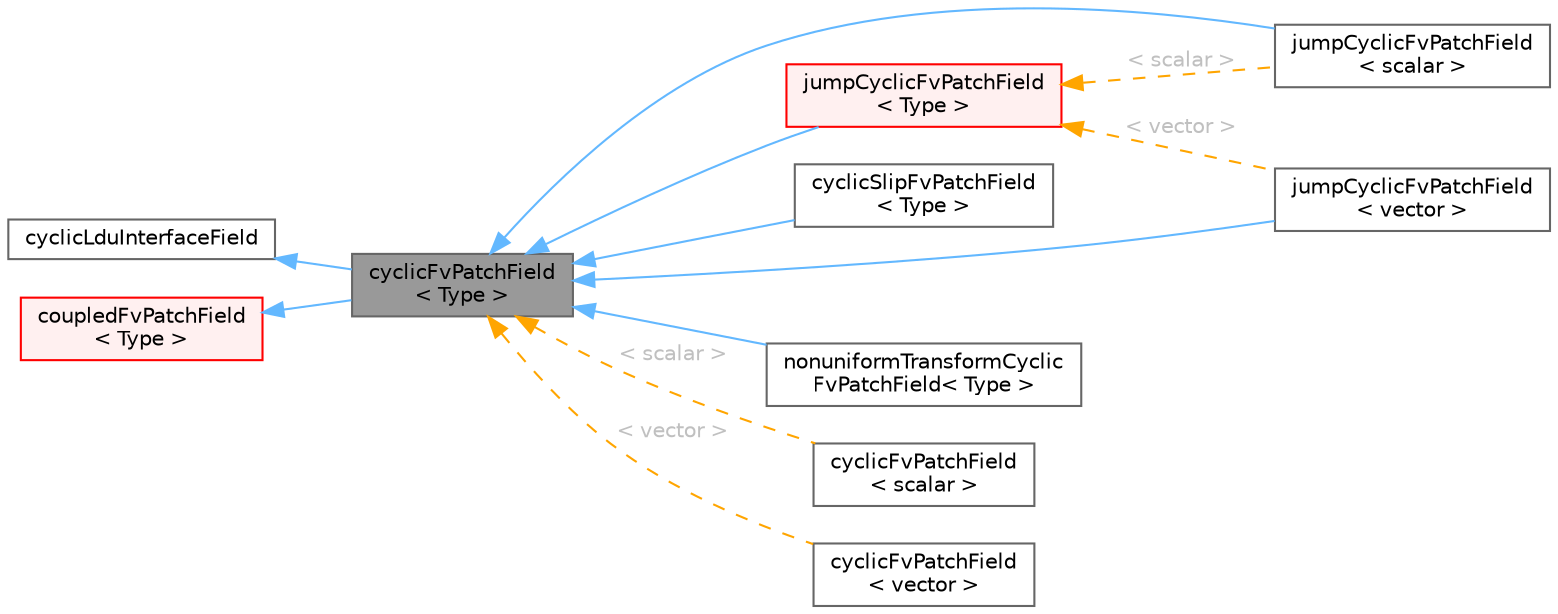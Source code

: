 digraph "cyclicFvPatchField&lt; Type &gt;"
{
 // LATEX_PDF_SIZE
  bgcolor="transparent";
  edge [fontname=Helvetica,fontsize=10,labelfontname=Helvetica,labelfontsize=10];
  node [fontname=Helvetica,fontsize=10,shape=box,height=0.2,width=0.4];
  rankdir="LR";
  Node1 [id="Node000001",label="cyclicFvPatchField\l\< Type \>",height=0.2,width=0.4,color="gray40", fillcolor="grey60", style="filled", fontcolor="black",tooltip="This boundary condition enforces a cyclic condition between a pair of boundaries."];
  Node2 -> Node1 [id="edge1_Node000001_Node000002",dir="back",color="steelblue1",style="solid",tooltip=" "];
  Node2 [id="Node000002",label="cyclicLduInterfaceField",height=0.2,width=0.4,color="gray40", fillcolor="white", style="filled",URL="$classFoam_1_1cyclicLduInterfaceField.html",tooltip="Abstract base class for cyclic coupled interfaces."];
  Node3 -> Node1 [id="edge2_Node000001_Node000003",dir="back",color="steelblue1",style="solid",tooltip=" "];
  Node3 [id="Node000003",label="coupledFvPatchField\l\< Type \>",height=0.2,width=0.4,color="red", fillcolor="#FFF0F0", style="filled",URL="$classFoam_1_1coupledFvPatchField.html",tooltip="Abstract base class for coupled patches."];
  Node1 -> Node15 [id="edge3_Node000001_Node000015",dir="back",color="steelblue1",style="solid",tooltip=" "];
  Node15 [id="Node000015",label="jumpCyclicFvPatchField\l\< scalar \>",height=0.2,width=0.4,color="gray40", fillcolor="white", style="filled",URL="$classFoam_1_1jumpCyclicFvPatchField.html",tooltip=" "];
  Node1 -> Node16 [id="edge4_Node000001_Node000016",dir="back",color="steelblue1",style="solid",tooltip=" "];
  Node16 [id="Node000016",label="jumpCyclicFvPatchField\l\< vector \>",height=0.2,width=0.4,color="gray40", fillcolor="white", style="filled",URL="$classFoam_1_1jumpCyclicFvPatchField.html",tooltip=" "];
  Node1 -> Node17 [id="edge5_Node000001_Node000017",dir="back",color="steelblue1",style="solid",tooltip=" "];
  Node17 [id="Node000017",label="cyclicSlipFvPatchField\l\< Type \>",height=0.2,width=0.4,color="gray40", fillcolor="white", style="filled",URL="$classFoam_1_1cyclicSlipFvPatchField.html",tooltip="This boundary condition is a light wrapper around the cyclicFvPatchField condition,..."];
  Node1 -> Node18 [id="edge6_Node000001_Node000018",dir="back",color="steelblue1",style="solid",tooltip=" "];
  Node18 [id="Node000018",label="jumpCyclicFvPatchField\l\< Type \>",height=0.2,width=0.4,color="red", fillcolor="#FFF0F0", style="filled",URL="$classFoam_1_1jumpCyclicFvPatchField.html",tooltip="This boundary condition provides a base class for coupled-cyclic conditions with a specified 'jump' (..."];
  Node18 -> Node15 [id="edge7_Node000018_Node000015",dir="back",color="orange",style="dashed",tooltip=" ",label=" \< scalar \>",fontcolor="grey" ];
  Node18 -> Node16 [id="edge8_Node000018_Node000016",dir="back",color="orange",style="dashed",tooltip=" ",label=" \< vector \>",fontcolor="grey" ];
  Node1 -> Node27 [id="edge9_Node000001_Node000027",dir="back",color="steelblue1",style="solid",tooltip=" "];
  Node27 [id="Node000027",label="nonuniformTransformCyclic\lFvPatchField\< Type \>",height=0.2,width=0.4,color="gray40", fillcolor="white", style="filled",URL="$classFoam_1_1nonuniformTransformCyclicFvPatchField.html",tooltip="This boundary condition enforces a cyclic condition between a pair of boundaries, incorporating a non..."];
  Node1 -> Node28 [id="edge10_Node000001_Node000028",dir="back",color="orange",style="dashed",tooltip=" ",label=" \< scalar \>",fontcolor="grey" ];
  Node28 [id="Node000028",label="cyclicFvPatchField\l\< scalar \>",height=0.2,width=0.4,color="gray40", fillcolor="white", style="filled",URL="$classFoam_1_1cyclicFvPatchField.html",tooltip=" "];
  Node1 -> Node29 [id="edge11_Node000001_Node000029",dir="back",color="orange",style="dashed",tooltip=" ",label=" \< vector \>",fontcolor="grey" ];
  Node29 [id="Node000029",label="cyclicFvPatchField\l\< vector \>",height=0.2,width=0.4,color="gray40", fillcolor="white", style="filled",URL="$classFoam_1_1cyclicFvPatchField.html",tooltip=" "];
}
